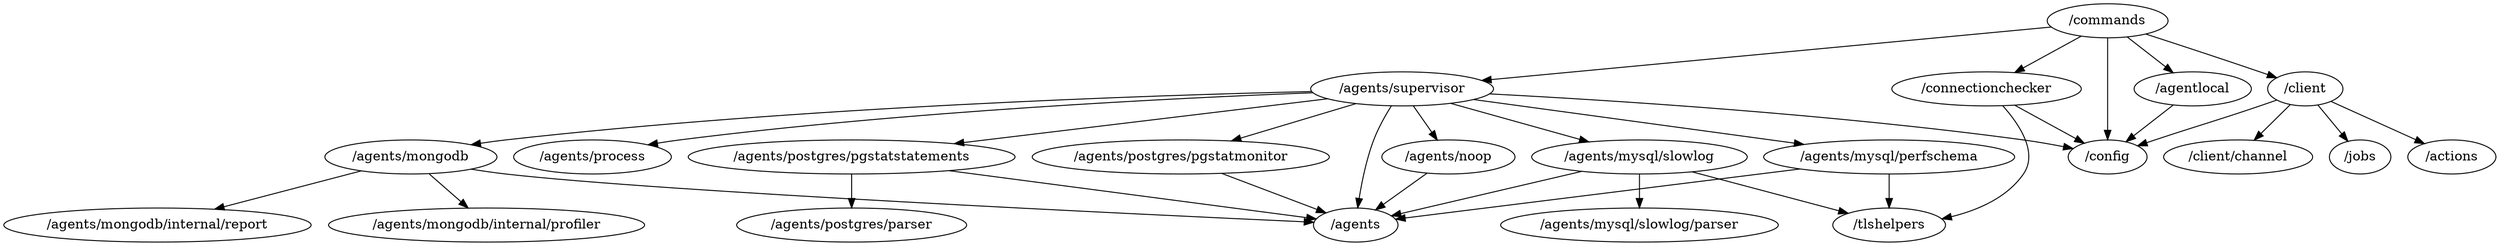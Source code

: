 digraph packages {
	"/agentlocal" -> "/config";
	"/agents/mongodb" -> "/agents";
	"/agents/mongodb" -> "/agents/mongodb/internal/profiler";
	"/agents/mongodb" -> "/agents/mongodb/internal/report";
	"/agents/mysql/perfschema" -> "/agents";
	"/agents/mysql/perfschema" -> "/tlshelpers";
	"/agents/mysql/slowlog" -> "/agents";
	"/agents/mysql/slowlog" -> "/agents/mysql/slowlog/parser";
	"/agents/mysql/slowlog" -> "/tlshelpers";
	"/agents/noop" -> "/agents";
	"/agents/postgres/pgstatmonitor" -> "/agents";
	"/agents/postgres/pgstatstatements" -> "/agents";
	"/agents/postgres/pgstatstatements" -> "/agents/postgres/parser";
	"/agents/supervisor" -> "/agents";
	"/agents/supervisor" -> "/agents/mongodb";
	"/agents/supervisor" -> "/agents/mysql/perfschema";
	"/agents/supervisor" -> "/agents/mysql/slowlog";
	"/agents/supervisor" -> "/agents/noop";
	"/agents/supervisor" -> "/agents/postgres/pgstatmonitor";
	"/agents/supervisor" -> "/agents/postgres/pgstatstatements";
	"/agents/supervisor" -> "/agents/process";
	"/agents/supervisor" -> "/config";
	"/client" -> "/actions";
	"/client" -> "/client/channel";
	"/client" -> "/config";
	"/client" -> "/jobs";
	"/commands" -> "/agentlocal";
	"/commands" -> "/agents/supervisor";
	"/commands" -> "/client";
	"/commands" -> "/config";
	"/commands" -> "/connectionchecker";
	"/connectionchecker" -> "/config";
	"/connectionchecker" -> "/tlshelpers";
}
